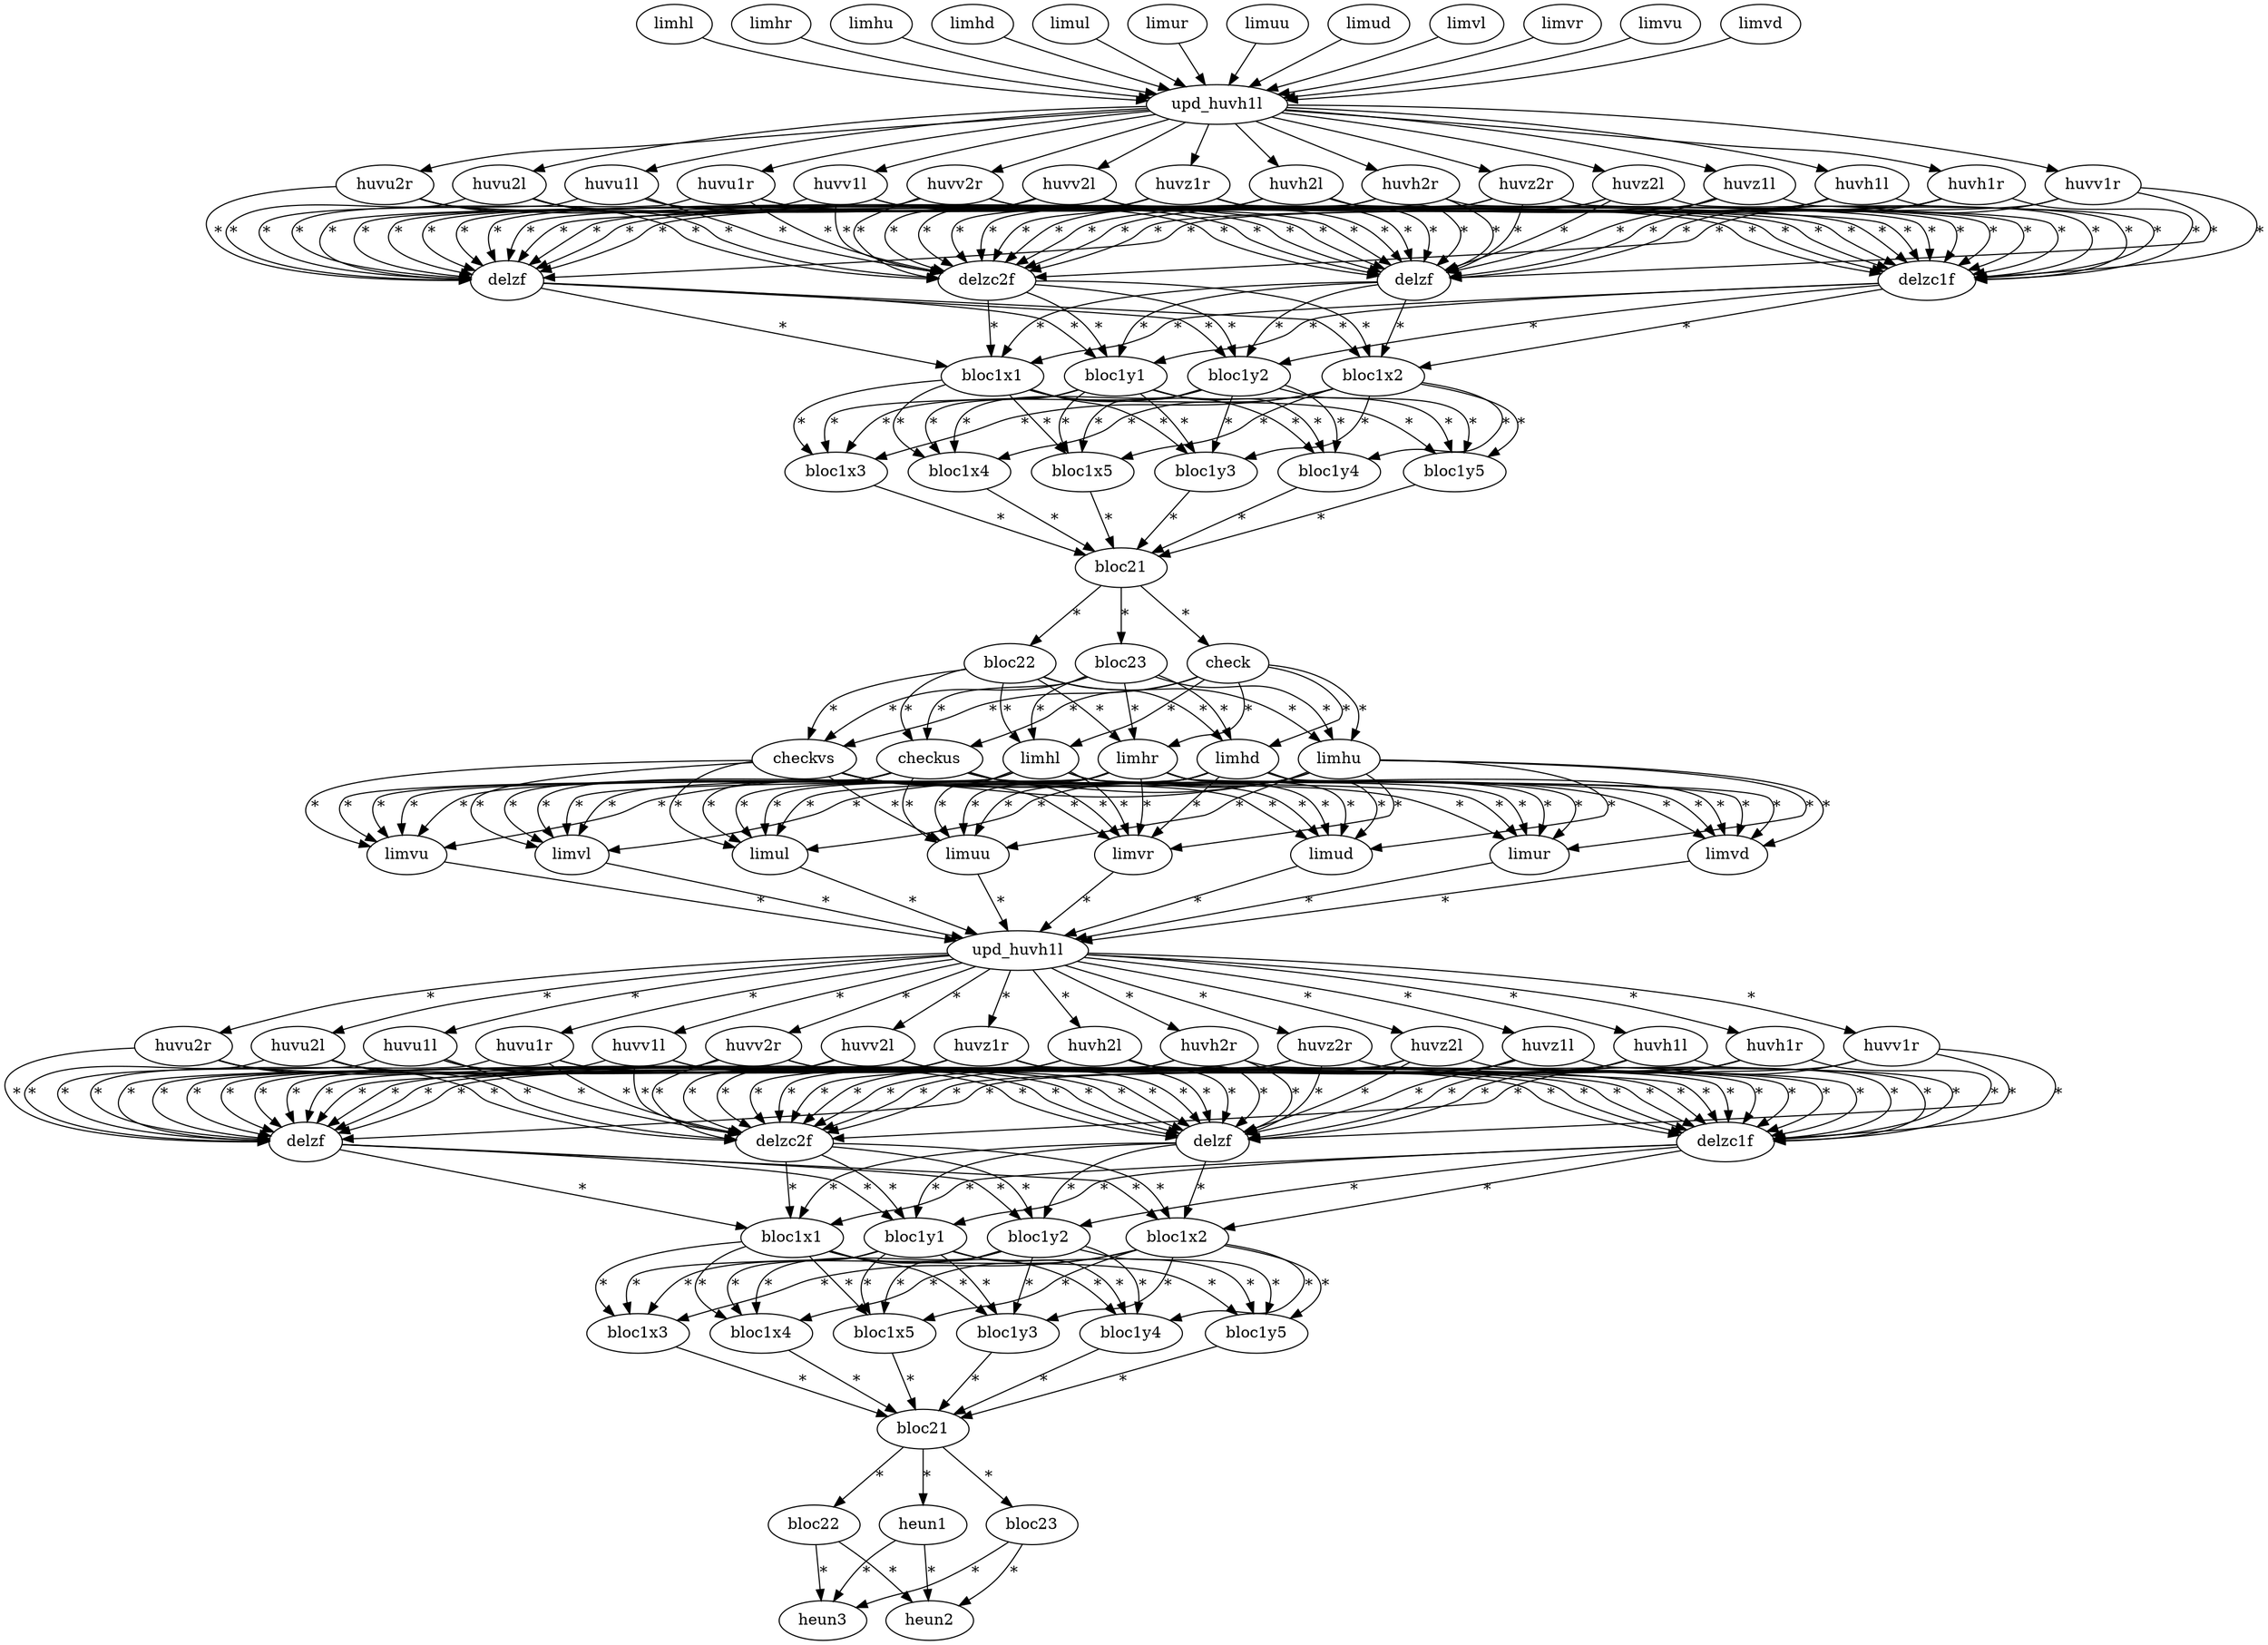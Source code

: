 strict digraph  {
	node [label="\N"];
	0	 [label=limhl];
	12	 [label=upd_huvh1l];
	0 -> 12;
	1	 [label=limhr];
	1 -> 12;
	2	 [label=limhu];
	2 -> 12;
	3	 [label=limhd];
	3 -> 12;
	4	 [label=limul];
	4 -> 12;
	5	 [label=limur];
	5 -> 12;
	6	 [label=limuu];
	6 -> 12;
	7	 [label=limud];
	7 -> 12;
	8	 [label=limvl];
	8 -> 12;
	9	 [label=limvr];
	9 -> 12;
	10	 [label=limvu];
	10 -> 12;
	11	 [label=limvd];
	11 -> 12;
	13	 [label=huvh1l];
	12 -> 13;
	14	 [label=huvh1r];
	12 -> 14;
	15	 [label=huvu1l];
	12 -> 15;
	16	 [label=huvu1r];
	12 -> 16;
	17	 [label=huvv1l];
	12 -> 17;
	18	 [label=huvv1r];
	12 -> 18;
	19	 [label=huvz1l];
	12 -> 19;
	20	 [label=huvz1r];
	12 -> 20;
	21	 [label=huvh2l];
	12 -> 21;
	22	 [label=huvh2r];
	12 -> 22;
	23	 [label=huvu2l];
	12 -> 23;
	24	 [label=huvu2r];
	12 -> 24;
	25	 [label=huvv2l];
	12 -> 25;
	26	 [label=huvv2r];
	12 -> 26;
	27	 [label=huvz2l];
	12 -> 27;
	28	 [label=huvz2r];
	12 -> 28;
	29	 [label=delzf];
	13 -> 29	 [label="*"];
	30	 [label=delzc1f];
	13 -> 30	 [label="*"];
	31	 [label=delzf];
	13 -> 31	 [label="*"];
	32	 [label=delzc2f];
	13 -> 32	 [label="*"];
	14 -> 29	 [label="*"];
	14 -> 30	 [label="*"];
	14 -> 31	 [label="*"];
	14 -> 32	 [label="*"];
	15 -> 29	 [label="*"];
	15 -> 30	 [label="*"];
	15 -> 31	 [label="*"];
	15 -> 32	 [label="*"];
	16 -> 29	 [label="*"];
	16 -> 30	 [label="*"];
	16 -> 31	 [label="*"];
	16 -> 32	 [label="*"];
	17 -> 29	 [label="*"];
	17 -> 30	 [label="*"];
	17 -> 31	 [label="*"];
	17 -> 32	 [label="*"];
	18 -> 29	 [label="*"];
	18 -> 30	 [label="*"];
	18 -> 31	 [label="*"];
	18 -> 32	 [label="*"];
	19 -> 29	 [label="*"];
	19 -> 30	 [label="*"];
	19 -> 31	 [label="*"];
	19 -> 32	 [label="*"];
	20 -> 29	 [label="*"];
	20 -> 30	 [label="*"];
	20 -> 31	 [label="*"];
	20 -> 32	 [label="*"];
	21 -> 29	 [label="*"];
	21 -> 30	 [label="*"];
	21 -> 31	 [label="*"];
	21 -> 32	 [label="*"];
	22 -> 29	 [label="*"];
	22 -> 30	 [label="*"];
	22 -> 31	 [label="*"];
	22 -> 32	 [label="*"];
	23 -> 29	 [label="*"];
	23 -> 30	 [label="*"];
	23 -> 31	 [label="*"];
	23 -> 32	 [label="*"];
	24 -> 29	 [label="*"];
	24 -> 30	 [label="*"];
	24 -> 31	 [label="*"];
	24 -> 32	 [label="*"];
	25 -> 29	 [label="*"];
	25 -> 30	 [label="*"];
	25 -> 31	 [label="*"];
	25 -> 32	 [label="*"];
	26 -> 29	 [label="*"];
	26 -> 30	 [label="*"];
	26 -> 31	 [label="*"];
	26 -> 32	 [label="*"];
	27 -> 29	 [label="*"];
	27 -> 30	 [label="*"];
	27 -> 31	 [label="*"];
	27 -> 32	 [label="*"];
	28 -> 29	 [label="*"];
	28 -> 30	 [label="*"];
	28 -> 31	 [label="*"];
	28 -> 32	 [label="*"];
	33	 [label=bloc1x1];
	29 -> 33	 [label="*"];
	34	 [label=bloc1x2];
	29 -> 34	 [label="*"];
	38	 [label=bloc1y1];
	29 -> 38	 [label="*"];
	39	 [label=bloc1y2];
	29 -> 39	 [label="*"];
	30 -> 33	 [label="*"];
	30 -> 34	 [label="*"];
	30 -> 38	 [label="*"];
	30 -> 39	 [label="*"];
	31 -> 33	 [label="*"];
	31 -> 34	 [label="*"];
	31 -> 38	 [label="*"];
	31 -> 39	 [label="*"];
	32 -> 33	 [label="*"];
	32 -> 34	 [label="*"];
	32 -> 38	 [label="*"];
	32 -> 39	 [label="*"];
	35	 [label=bloc1x3];
	33 -> 35	 [label="*"];
	36	 [label=bloc1x4];
	33 -> 36	 [label="*"];
	37	 [label=bloc1x5];
	33 -> 37	 [label="*"];
	40	 [label=bloc1y3];
	33 -> 40	 [label="*"];
	41	 [label=bloc1y4];
	33 -> 41	 [label="*"];
	42	 [label=bloc1y5];
	33 -> 42	 [label="*"];
	34 -> 35	 [label="*"];
	34 -> 36	 [label="*"];
	34 -> 37	 [label="*"];
	34 -> 40	 [label="*"];
	34 -> 41	 [label="*"];
	34 -> 42	 [label="*"];
	43	 [label=bloc21];
	35 -> 43	 [label="*"];
	36 -> 43	 [label="*"];
	37 -> 43	 [label="*"];
	38 -> 35	 [label="*"];
	38 -> 36	 [label="*"];
	38 -> 37	 [label="*"];
	38 -> 40	 [label="*"];
	38 -> 41	 [label="*"];
	38 -> 42	 [label="*"];
	39 -> 35	 [label="*"];
	39 -> 36	 [label="*"];
	39 -> 37	 [label="*"];
	39 -> 40	 [label="*"];
	39 -> 41	 [label="*"];
	39 -> 42	 [label="*"];
	40 -> 43	 [label="*"];
	41 -> 43	 [label="*"];
	42 -> 43	 [label="*"];
	44	 [label=bloc22];
	43 -> 44	 [label="*"];
	45	 [label=bloc23];
	43 -> 45	 [label="*"];
	46	 [label=check];
	43 -> 46	 [label="*"];
	47	 [label=checkus];
	44 -> 47	 [label="*"];
	48	 [label=checkvs];
	44 -> 48	 [label="*"];
	49	 [label=limhl];
	44 -> 49	 [label="*"];
	50	 [label=limhr];
	44 -> 50	 [label="*"];
	51	 [label=limhu];
	44 -> 51	 [label="*"];
	52	 [label=limhd];
	44 -> 52	 [label="*"];
	45 -> 47	 [label="*"];
	45 -> 48	 [label="*"];
	45 -> 49	 [label="*"];
	45 -> 50	 [label="*"];
	45 -> 51	 [label="*"];
	45 -> 52	 [label="*"];
	46 -> 47	 [label="*"];
	46 -> 48	 [label="*"];
	46 -> 49	 [label="*"];
	46 -> 50	 [label="*"];
	46 -> 51	 [label="*"];
	46 -> 52	 [label="*"];
	53	 [label=limul];
	47 -> 53	 [label="*"];
	54	 [label=limur];
	47 -> 54	 [label="*"];
	55	 [label=limuu];
	47 -> 55	 [label="*"];
	56	 [label=limud];
	47 -> 56	 [label="*"];
	57	 [label=limvl];
	47 -> 57	 [label="*"];
	58	 [label=limvr];
	47 -> 58	 [label="*"];
	59	 [label=limvu];
	47 -> 59	 [label="*"];
	60	 [label=limvd];
	47 -> 60	 [label="*"];
	48 -> 53	 [label="*"];
	48 -> 54	 [label="*"];
	48 -> 55	 [label="*"];
	48 -> 56	 [label="*"];
	48 -> 57	 [label="*"];
	48 -> 58	 [label="*"];
	48 -> 59	 [label="*"];
	48 -> 60	 [label="*"];
	49 -> 53	 [label="*"];
	49 -> 54	 [label="*"];
	49 -> 55	 [label="*"];
	49 -> 56	 [label="*"];
	49 -> 57	 [label="*"];
	49 -> 58	 [label="*"];
	49 -> 59	 [label="*"];
	49 -> 60	 [label="*"];
	50 -> 53	 [label="*"];
	50 -> 54	 [label="*"];
	50 -> 55	 [label="*"];
	50 -> 56	 [label="*"];
	50 -> 57	 [label="*"];
	50 -> 58	 [label="*"];
	50 -> 59	 [label="*"];
	50 -> 60	 [label="*"];
	51 -> 53	 [label="*"];
	51 -> 54	 [label="*"];
	51 -> 55	 [label="*"];
	51 -> 56	 [label="*"];
	51 -> 57	 [label="*"];
	51 -> 58	 [label="*"];
	51 -> 59	 [label="*"];
	51 -> 60	 [label="*"];
	52 -> 53	 [label="*"];
	52 -> 54	 [label="*"];
	52 -> 55	 [label="*"];
	52 -> 56	 [label="*"];
	52 -> 57	 [label="*"];
	52 -> 58	 [label="*"];
	52 -> 59	 [label="*"];
	52 -> 60	 [label="*"];
	61	 [label=upd_huvh1l];
	53 -> 61	 [label="*"];
	54 -> 61	 [label="*"];
	55 -> 61	 [label="*"];
	56 -> 61	 [label="*"];
	57 -> 61	 [label="*"];
	58 -> 61	 [label="*"];
	59 -> 61	 [label="*"];
	60 -> 61	 [label="*"];
	62	 [label=huvh1l];
	61 -> 62	 [label="*"];
	63	 [label=huvh1r];
	61 -> 63	 [label="*"];
	64	 [label=huvu1l];
	61 -> 64	 [label="*"];
	65	 [label=huvu1r];
	61 -> 65	 [label="*"];
	66	 [label=huvv1l];
	61 -> 66	 [label="*"];
	67	 [label=huvv1r];
	61 -> 67	 [label="*"];
	68	 [label=huvz1l];
	61 -> 68	 [label="*"];
	69	 [label=huvz1r];
	61 -> 69	 [label="*"];
	70	 [label=huvh2l];
	61 -> 70	 [label="*"];
	71	 [label=huvh2r];
	61 -> 71	 [label="*"];
	72	 [label=huvu2l];
	61 -> 72	 [label="*"];
	73	 [label=huvu2r];
	61 -> 73	 [label="*"];
	74	 [label=huvv2l];
	61 -> 74	 [label="*"];
	75	 [label=huvv2r];
	61 -> 75	 [label="*"];
	76	 [label=huvz2l];
	61 -> 76	 [label="*"];
	77	 [label=huvz2r];
	61 -> 77	 [label="*"];
	78	 [label=delzf];
	62 -> 78	 [label="*"];
	79	 [label=delzc1f];
	62 -> 79	 [label="*"];
	80	 [label=delzf];
	62 -> 80	 [label="*"];
	81	 [label=delzc2f];
	62 -> 81	 [label="*"];
	63 -> 78	 [label="*"];
	63 -> 79	 [label="*"];
	63 -> 80	 [label="*"];
	63 -> 81	 [label="*"];
	64 -> 78	 [label="*"];
	64 -> 79	 [label="*"];
	64 -> 80	 [label="*"];
	64 -> 81	 [label="*"];
	65 -> 78	 [label="*"];
	65 -> 79	 [label="*"];
	65 -> 80	 [label="*"];
	65 -> 81	 [label="*"];
	66 -> 78	 [label="*"];
	66 -> 79	 [label="*"];
	66 -> 80	 [label="*"];
	66 -> 81	 [label="*"];
	67 -> 78	 [label="*"];
	67 -> 79	 [label="*"];
	67 -> 80	 [label="*"];
	67 -> 81	 [label="*"];
	68 -> 78	 [label="*"];
	68 -> 79	 [label="*"];
	68 -> 80	 [label="*"];
	68 -> 81	 [label="*"];
	69 -> 78	 [label="*"];
	69 -> 79	 [label="*"];
	69 -> 80	 [label="*"];
	69 -> 81	 [label="*"];
	70 -> 78	 [label="*"];
	70 -> 79	 [label="*"];
	70 -> 80	 [label="*"];
	70 -> 81	 [label="*"];
	71 -> 78	 [label="*"];
	71 -> 79	 [label="*"];
	71 -> 80	 [label="*"];
	71 -> 81	 [label="*"];
	72 -> 78	 [label="*"];
	72 -> 79	 [label="*"];
	72 -> 80	 [label="*"];
	72 -> 81	 [label="*"];
	73 -> 78	 [label="*"];
	73 -> 79	 [label="*"];
	73 -> 80	 [label="*"];
	73 -> 81	 [label="*"];
	74 -> 78	 [label="*"];
	74 -> 79	 [label="*"];
	74 -> 80	 [label="*"];
	74 -> 81	 [label="*"];
	75 -> 78	 [label="*"];
	75 -> 79	 [label="*"];
	75 -> 80	 [label="*"];
	75 -> 81	 [label="*"];
	76 -> 78	 [label="*"];
	76 -> 79	 [label="*"];
	76 -> 80	 [label="*"];
	76 -> 81	 [label="*"];
	77 -> 78	 [label="*"];
	77 -> 79	 [label="*"];
	77 -> 80	 [label="*"];
	77 -> 81	 [label="*"];
	82	 [label=bloc1x1];
	78 -> 82	 [label="*"];
	83	 [label=bloc1x2];
	78 -> 83	 [label="*"];
	87	 [label=bloc1y1];
	78 -> 87	 [label="*"];
	88	 [label=bloc1y2];
	78 -> 88	 [label="*"];
	79 -> 82	 [label="*"];
	79 -> 83	 [label="*"];
	79 -> 87	 [label="*"];
	79 -> 88	 [label="*"];
	80 -> 82	 [label="*"];
	80 -> 83	 [label="*"];
	80 -> 87	 [label="*"];
	80 -> 88	 [label="*"];
	81 -> 82	 [label="*"];
	81 -> 83	 [label="*"];
	81 -> 87	 [label="*"];
	81 -> 88	 [label="*"];
	84	 [label=bloc1x3];
	82 -> 84	 [label="*"];
	85	 [label=bloc1x4];
	82 -> 85	 [label="*"];
	86	 [label=bloc1x5];
	82 -> 86	 [label="*"];
	89	 [label=bloc1y3];
	82 -> 89	 [label="*"];
	90	 [label=bloc1y4];
	82 -> 90	 [label="*"];
	91	 [label=bloc1y5];
	82 -> 91	 [label="*"];
	83 -> 84	 [label="*"];
	83 -> 85	 [label="*"];
	83 -> 86	 [label="*"];
	83 -> 89	 [label="*"];
	83 -> 90	 [label="*"];
	83 -> 91	 [label="*"];
	92	 [label=bloc21];
	84 -> 92	 [label="*"];
	85 -> 92	 [label="*"];
	86 -> 92	 [label="*"];
	87 -> 84	 [label="*"];
	87 -> 85	 [label="*"];
	87 -> 86	 [label="*"];
	87 -> 89	 [label="*"];
	87 -> 90	 [label="*"];
	87 -> 91	 [label="*"];
	88 -> 84	 [label="*"];
	88 -> 85	 [label="*"];
	88 -> 86	 [label="*"];
	88 -> 89	 [label="*"];
	88 -> 90	 [label="*"];
	88 -> 91	 [label="*"];
	89 -> 92	 [label="*"];
	90 -> 92	 [label="*"];
	91 -> 92	 [label="*"];
	93	 [label=bloc22];
	92 -> 93	 [label="*"];
	94	 [label=bloc23];
	92 -> 94	 [label="*"];
	95	 [label=heun1];
	92 -> 95	 [label="*"];
	96	 [label=heun2];
	93 -> 96	 [label="*"];
	97	 [label=heun3];
	93 -> 97	 [label="*"];
	94 -> 96	 [label="*"];
	94 -> 97	 [label="*"];
	95 -> 96	 [label="*"];
	95 -> 97	 [label="*"];
}
